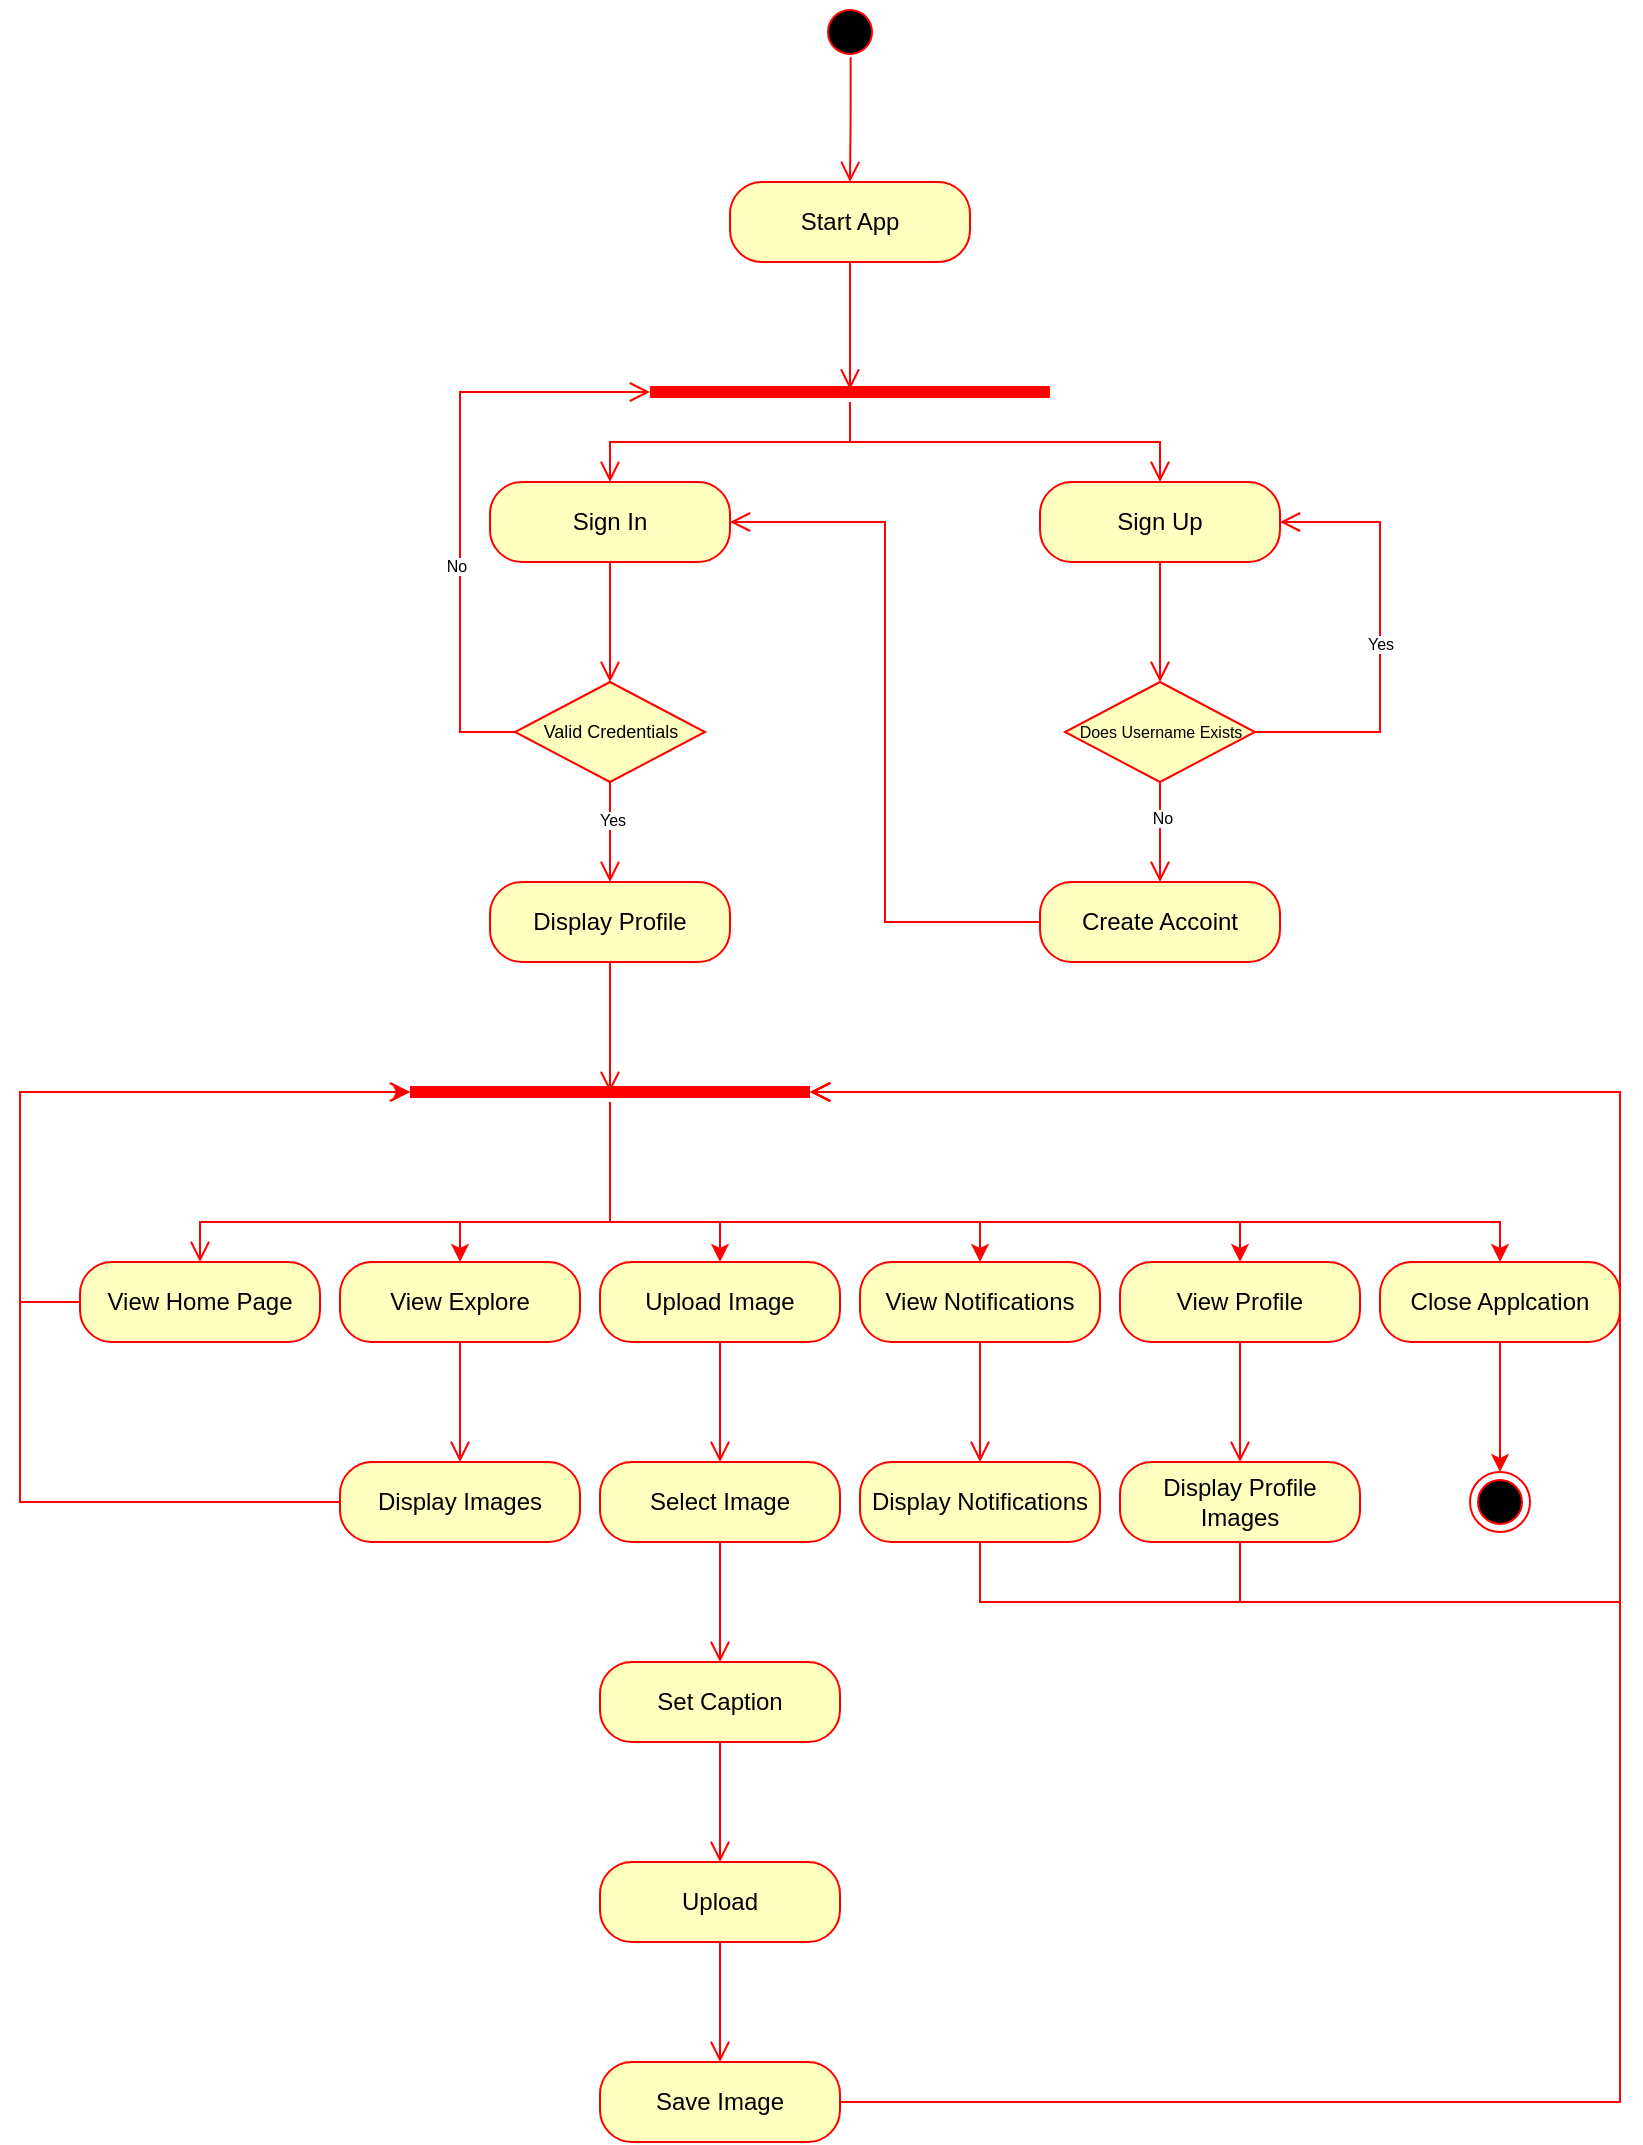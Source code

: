 <mxfile version="20.7.4" type="device"><diagram id="26p1edbJDsr_8wSn4ulj" name="Page-1"><mxGraphModel dx="1669" dy="478" grid="1" gridSize="10" guides="1" tooltips="1" connect="1" arrows="1" fold="1" page="1" pageScale="1" pageWidth="850" pageHeight="1100" math="0" shadow="0"><root><mxCell id="0"/><mxCell id="1" parent="0"/><mxCell id="WXfoO1wAF5L_2nt2L5qV-1" value="" style="ellipse;html=1;shape=startState;fillColor=#000000;strokeColor=#ff0000;" vertex="1" parent="1"><mxGeometry x="120" y="200" width="30" height="30" as="geometry"/></mxCell><mxCell id="WXfoO1wAF5L_2nt2L5qV-2" value="" style="edgeStyle=orthogonalEdgeStyle;html=1;verticalAlign=bottom;endArrow=open;endSize=8;strokeColor=#ff0000;rounded=0;exitX=0.511;exitY=0.922;exitDx=0;exitDy=0;exitPerimeter=0;" edge="1" source="WXfoO1wAF5L_2nt2L5qV-1" parent="1"><mxGeometry relative="1" as="geometry"><mxPoint x="135" y="290" as="targetPoint"/></mxGeometry></mxCell><mxCell id="WXfoO1wAF5L_2nt2L5qV-3" value="Start App" style="rounded=1;whiteSpace=wrap;html=1;arcSize=40;fontColor=#000000;fillColor=#ffffc0;strokeColor=#ff0000;" vertex="1" parent="1"><mxGeometry x="75" y="290" width="120" height="40" as="geometry"/></mxCell><mxCell id="WXfoO1wAF5L_2nt2L5qV-4" value="" style="edgeStyle=orthogonalEdgeStyle;html=1;verticalAlign=bottom;endArrow=open;endSize=8;strokeColor=#ff0000;rounded=0;entryX=0.5;entryY=0.377;entryDx=0;entryDy=0;entryPerimeter=0;" edge="1" source="WXfoO1wAF5L_2nt2L5qV-3" parent="1" target="WXfoO1wAF5L_2nt2L5qV-7"><mxGeometry relative="1" as="geometry"><mxPoint x="135" y="390" as="targetPoint"/></mxGeometry></mxCell><mxCell id="WXfoO1wAF5L_2nt2L5qV-5" value="Sign Up" style="rounded=1;whiteSpace=wrap;html=1;arcSize=40;fontColor=#000000;fillColor=#ffffc0;strokeColor=#ff0000;" vertex="1" parent="1"><mxGeometry x="230" y="440" width="120" height="40" as="geometry"/></mxCell><mxCell id="WXfoO1wAF5L_2nt2L5qV-6" value="" style="edgeStyle=orthogonalEdgeStyle;html=1;verticalAlign=bottom;endArrow=open;endSize=8;strokeColor=#ff0000;rounded=0;entryX=0.5;entryY=0;entryDx=0;entryDy=0;" edge="1" source="WXfoO1wAF5L_2nt2L5qV-5" parent="1" target="WXfoO1wAF5L_2nt2L5qV-23"><mxGeometry relative="1" as="geometry"><mxPoint x="300" y="500" as="targetPoint"/></mxGeometry></mxCell><mxCell id="WXfoO1wAF5L_2nt2L5qV-7" value="" style="shape=line;html=1;strokeWidth=6;strokeColor=#ff0000;" vertex="1" parent="1"><mxGeometry x="35" y="390" width="200" height="10" as="geometry"/></mxCell><mxCell id="WXfoO1wAF5L_2nt2L5qV-8" value="" style="edgeStyle=orthogonalEdgeStyle;html=1;verticalAlign=bottom;endArrow=open;endSize=8;strokeColor=#ff0000;rounded=0;" edge="1" source="WXfoO1wAF5L_2nt2L5qV-7" parent="1" target="WXfoO1wAF5L_2nt2L5qV-5"><mxGeometry relative="1" as="geometry"><mxPoint x="190" y="430" as="targetPoint"/><Array as="points"><mxPoint x="135" y="420"/><mxPoint x="290" y="420"/></Array></mxGeometry></mxCell><mxCell id="WXfoO1wAF5L_2nt2L5qV-14" value="" style="edgeStyle=orthogonalEdgeStyle;html=1;verticalAlign=bottom;endArrow=open;endSize=8;strokeColor=#ff0000;rounded=0;entryX=0.5;entryY=0;entryDx=0;entryDy=0;" edge="1" parent="1" source="WXfoO1wAF5L_2nt2L5qV-7" target="WXfoO1wAF5L_2nt2L5qV-16"><mxGeometry relative="1" as="geometry"><mxPoint x="80" y="440" as="targetPoint"/><mxPoint x="145" y="410" as="sourcePoint"/><Array as="points"><mxPoint x="135" y="420"/><mxPoint x="15" y="420"/></Array></mxGeometry></mxCell><mxCell id="WXfoO1wAF5L_2nt2L5qV-16" value="Sign In" style="rounded=1;whiteSpace=wrap;html=1;arcSize=40;fontColor=#000000;fillColor=#ffffc0;strokeColor=#ff0000;" vertex="1" parent="1"><mxGeometry x="-45" y="440" width="120" height="40" as="geometry"/></mxCell><mxCell id="WXfoO1wAF5L_2nt2L5qV-17" value="" style="edgeStyle=orthogonalEdgeStyle;html=1;verticalAlign=bottom;endArrow=open;endSize=8;strokeColor=#ff0000;rounded=0;" edge="1" source="WXfoO1wAF5L_2nt2L5qV-16" parent="1" target="WXfoO1wAF5L_2nt2L5qV-18"><mxGeometry relative="1" as="geometry"><mxPoint x="15" y="540" as="targetPoint"/></mxGeometry></mxCell><mxCell id="WXfoO1wAF5L_2nt2L5qV-18" value="Valid Credentials" style="rhombus;whiteSpace=wrap;html=1;fillColor=#ffffc0;strokeColor=#ff0000;fontSize=9;" vertex="1" parent="1"><mxGeometry x="-32.5" y="540" width="95" height="50" as="geometry"/></mxCell><mxCell id="WXfoO1wAF5L_2nt2L5qV-19" value="" style="edgeStyle=orthogonalEdgeStyle;html=1;align=left;verticalAlign=bottom;endArrow=open;endSize=8;strokeColor=#ff0000;rounded=0;exitX=0;exitY=0.5;exitDx=0;exitDy=0;entryX=0;entryY=0.5;entryDx=0;entryDy=0;entryPerimeter=0;" edge="1" source="WXfoO1wAF5L_2nt2L5qV-18" parent="1" target="WXfoO1wAF5L_2nt2L5qV-7"><mxGeometry x="-1" relative="1" as="geometry"><mxPoint x="-30" y="570" as="targetPoint"/><Array as="points"><mxPoint x="-60" y="565"/><mxPoint x="-60" y="395"/></Array></mxGeometry></mxCell><mxCell id="WXfoO1wAF5L_2nt2L5qV-29" value="No" style="edgeLabel;html=1;align=center;verticalAlign=middle;resizable=0;points=[];fontSize=8;" vertex="1" connectable="0" parent="WXfoO1wAF5L_2nt2L5qV-19"><mxGeometry x="-0.24" y="2" relative="1" as="geometry"><mxPoint as="offset"/></mxGeometry></mxCell><mxCell id="WXfoO1wAF5L_2nt2L5qV-20" value="" style="edgeStyle=orthogonalEdgeStyle;html=1;align=left;verticalAlign=top;endArrow=open;endSize=8;strokeColor=#ff0000;rounded=0;" edge="1" source="WXfoO1wAF5L_2nt2L5qV-18" parent="1" target="WXfoO1wAF5L_2nt2L5qV-35"><mxGeometry x="-1" relative="1" as="geometry"><mxPoint x="15" y="640" as="targetPoint"/></mxGeometry></mxCell><mxCell id="WXfoO1wAF5L_2nt2L5qV-31" value="Yes" style="edgeLabel;html=1;align=center;verticalAlign=middle;resizable=0;points=[];fontSize=8;" vertex="1" connectable="0" parent="WXfoO1wAF5L_2nt2L5qV-20"><mxGeometry x="-0.253" y="1" relative="1" as="geometry"><mxPoint as="offset"/></mxGeometry></mxCell><mxCell id="WXfoO1wAF5L_2nt2L5qV-23" value="Does Username Exists" style="rhombus;whiteSpace=wrap;html=1;fillColor=#ffffc0;strokeColor=#ff0000;fontSize=8;" vertex="1" parent="1"><mxGeometry x="242.5" y="540" width="95" height="50" as="geometry"/></mxCell><mxCell id="WXfoO1wAF5L_2nt2L5qV-24" value="" style="edgeStyle=orthogonalEdgeStyle;html=1;align=left;verticalAlign=bottom;endArrow=open;endSize=8;strokeColor=#ff0000;rounded=0;entryX=1;entryY=0.5;entryDx=0;entryDy=0;exitX=1;exitY=0.5;exitDx=0;exitDy=0;" edge="1" source="WXfoO1wAF5L_2nt2L5qV-23" parent="1" target="WXfoO1wAF5L_2nt2L5qV-5"><mxGeometry x="-1" relative="1" as="geometry"><mxPoint x="450" y="560" as="targetPoint"/><Array as="points"><mxPoint x="400" y="565"/><mxPoint x="400" y="460"/></Array></mxGeometry></mxCell><mxCell id="WXfoO1wAF5L_2nt2L5qV-28" value="Yes" style="edgeLabel;html=1;align=center;verticalAlign=middle;resizable=0;points=[];fontSize=8;" vertex="1" connectable="0" parent="WXfoO1wAF5L_2nt2L5qV-24"><mxGeometry x="-0.021" relative="1" as="geometry"><mxPoint as="offset"/></mxGeometry></mxCell><mxCell id="WXfoO1wAF5L_2nt2L5qV-25" value="" style="edgeStyle=orthogonalEdgeStyle;html=1;align=left;verticalAlign=top;endArrow=open;endSize=8;strokeColor=#ff0000;rounded=0;" edge="1" source="WXfoO1wAF5L_2nt2L5qV-23" parent="1" target="WXfoO1wAF5L_2nt2L5qV-32"><mxGeometry x="-1" relative="1" as="geometry"><mxPoint x="290" y="640" as="targetPoint"/><Array as="points"/></mxGeometry></mxCell><mxCell id="WXfoO1wAF5L_2nt2L5qV-30" value="No" style="edgeLabel;html=1;align=center;verticalAlign=middle;resizable=0;points=[];fontSize=8;" vertex="1" connectable="0" parent="WXfoO1wAF5L_2nt2L5qV-25"><mxGeometry x="-0.31" y="1" relative="1" as="geometry"><mxPoint as="offset"/></mxGeometry></mxCell><mxCell id="WXfoO1wAF5L_2nt2L5qV-32" value="Create Accoint" style="rounded=1;whiteSpace=wrap;html=1;arcSize=40;fontColor=#000000;fillColor=#ffffc0;strokeColor=#ff0000;fontSize=12;" vertex="1" parent="1"><mxGeometry x="230" y="640" width="120" height="40" as="geometry"/></mxCell><mxCell id="WXfoO1wAF5L_2nt2L5qV-33" value="" style="edgeStyle=orthogonalEdgeStyle;html=1;verticalAlign=bottom;endArrow=open;endSize=8;strokeColor=#ff0000;rounded=0;fontSize=8;entryX=1;entryY=0.5;entryDx=0;entryDy=0;" edge="1" source="WXfoO1wAF5L_2nt2L5qV-32" parent="1" target="WXfoO1wAF5L_2nt2L5qV-16"><mxGeometry relative="1" as="geometry"><mxPoint x="290" y="740" as="targetPoint"/></mxGeometry></mxCell><mxCell id="WXfoO1wAF5L_2nt2L5qV-35" value="Display Profile" style="rounded=1;whiteSpace=wrap;html=1;arcSize=40;fontColor=#000000;fillColor=#ffffc0;strokeColor=#ff0000;fontSize=12;" vertex="1" parent="1"><mxGeometry x="-45" y="640" width="120" height="40" as="geometry"/></mxCell><mxCell id="WXfoO1wAF5L_2nt2L5qV-36" value="" style="edgeStyle=orthogonalEdgeStyle;html=1;verticalAlign=bottom;endArrow=open;endSize=8;strokeColor=#ff0000;rounded=0;fontSize=12;entryX=0.5;entryY=0.501;entryDx=0;entryDy=0;entryPerimeter=0;" edge="1" source="WXfoO1wAF5L_2nt2L5qV-35" parent="1" target="WXfoO1wAF5L_2nt2L5qV-37"><mxGeometry relative="1" as="geometry"><mxPoint x="15" y="740" as="targetPoint"/></mxGeometry></mxCell><mxCell id="WXfoO1wAF5L_2nt2L5qV-50" style="edgeStyle=orthogonalEdgeStyle;rounded=0;orthogonalLoop=1;jettySize=auto;html=1;entryX=0.5;entryY=0;entryDx=0;entryDy=0;strokeColor=#FF0000;fontSize=12;" edge="1" parent="1" source="WXfoO1wAF5L_2nt2L5qV-37" target="WXfoO1wAF5L_2nt2L5qV-42"><mxGeometry relative="1" as="geometry"><Array as="points"><mxPoint x="15" y="810"/><mxPoint x="-60" y="810"/></Array></mxGeometry></mxCell><mxCell id="WXfoO1wAF5L_2nt2L5qV-51" style="edgeStyle=orthogonalEdgeStyle;rounded=0;orthogonalLoop=1;jettySize=auto;html=1;entryX=0.5;entryY=0;entryDx=0;entryDy=0;strokeColor=#FF0000;fontSize=12;" edge="1" parent="1" source="WXfoO1wAF5L_2nt2L5qV-37" target="WXfoO1wAF5L_2nt2L5qV-44"><mxGeometry relative="1" as="geometry"><Array as="points"><mxPoint x="15" y="810"/><mxPoint x="70" y="810"/></Array></mxGeometry></mxCell><mxCell id="WXfoO1wAF5L_2nt2L5qV-52" style="edgeStyle=orthogonalEdgeStyle;rounded=0;orthogonalLoop=1;jettySize=auto;html=1;entryX=0.5;entryY=0;entryDx=0;entryDy=0;strokeColor=#FF0000;fontSize=12;" edge="1" parent="1" source="WXfoO1wAF5L_2nt2L5qV-37" target="WXfoO1wAF5L_2nt2L5qV-46"><mxGeometry relative="1" as="geometry"><Array as="points"><mxPoint x="15" y="810"/><mxPoint x="200" y="810"/></Array></mxGeometry></mxCell><mxCell id="WXfoO1wAF5L_2nt2L5qV-53" style="edgeStyle=orthogonalEdgeStyle;rounded=0;orthogonalLoop=1;jettySize=auto;html=1;entryX=0.5;entryY=0;entryDx=0;entryDy=0;strokeColor=#FF0000;fontSize=12;" edge="1" parent="1" source="WXfoO1wAF5L_2nt2L5qV-37" target="WXfoO1wAF5L_2nt2L5qV-48"><mxGeometry relative="1" as="geometry"><Array as="points"><mxPoint x="15" y="810"/><mxPoint x="330" y="810"/></Array></mxGeometry></mxCell><mxCell id="WXfoO1wAF5L_2nt2L5qV-72" style="edgeStyle=orthogonalEdgeStyle;rounded=0;orthogonalLoop=1;jettySize=auto;html=1;strokeColor=#FF0000;fontSize=12;" edge="1" parent="1" source="WXfoO1wAF5L_2nt2L5qV-37" target="WXfoO1wAF5L_2nt2L5qV-69"><mxGeometry relative="1" as="geometry"><Array as="points"><mxPoint x="15" y="810"/><mxPoint x="460" y="810"/></Array></mxGeometry></mxCell><mxCell id="WXfoO1wAF5L_2nt2L5qV-37" value="" style="shape=line;html=1;strokeWidth=6;strokeColor=#ff0000;fontSize=12;" vertex="1" parent="1"><mxGeometry x="-85" y="740" width="200" height="10" as="geometry"/></mxCell><mxCell id="WXfoO1wAF5L_2nt2L5qV-38" value="" style="edgeStyle=orthogonalEdgeStyle;html=1;verticalAlign=bottom;endArrow=open;endSize=8;strokeColor=#ff0000;rounded=0;fontSize=12;" edge="1" source="WXfoO1wAF5L_2nt2L5qV-37" parent="1" target="WXfoO1wAF5L_2nt2L5qV-39"><mxGeometry relative="1" as="geometry"><mxPoint x="15" y="820" as="targetPoint"/><Array as="points"><mxPoint x="15" y="810"/><mxPoint x="-190" y="810"/></Array></mxGeometry></mxCell><mxCell id="WXfoO1wAF5L_2nt2L5qV-39" value="View Home Page" style="rounded=1;whiteSpace=wrap;html=1;arcSize=40;fontColor=#000000;fillColor=#ffffc0;strokeColor=#ff0000;fontSize=12;" vertex="1" parent="1"><mxGeometry x="-250" y="830" width="120" height="40" as="geometry"/></mxCell><mxCell id="WXfoO1wAF5L_2nt2L5qV-40" value="" style="edgeStyle=orthogonalEdgeStyle;html=1;verticalAlign=bottom;endArrow=open;endSize=8;strokeColor=#ff0000;rounded=0;fontSize=12;entryX=0;entryY=0.5;entryDx=0;entryDy=0;entryPerimeter=0;" edge="1" source="WXfoO1wAF5L_2nt2L5qV-39" parent="1" target="WXfoO1wAF5L_2nt2L5qV-37"><mxGeometry relative="1" as="geometry"><mxPoint x="-190" y="930" as="targetPoint"/><Array as="points"><mxPoint x="-280" y="850"/><mxPoint x="-280" y="745"/></Array></mxGeometry></mxCell><mxCell id="WXfoO1wAF5L_2nt2L5qV-42" value="View Explore" style="rounded=1;whiteSpace=wrap;html=1;arcSize=40;fontColor=#000000;fillColor=#ffffc0;strokeColor=#ff0000;fontSize=12;" vertex="1" parent="1"><mxGeometry x="-120" y="830" width="120" height="40" as="geometry"/></mxCell><mxCell id="WXfoO1wAF5L_2nt2L5qV-43" value="" style="edgeStyle=orthogonalEdgeStyle;html=1;verticalAlign=bottom;endArrow=open;endSize=8;strokeColor=#ff0000;rounded=0;fontSize=12;" edge="1" source="WXfoO1wAF5L_2nt2L5qV-42" parent="1" target="WXfoO1wAF5L_2nt2L5qV-66"><mxGeometry relative="1" as="geometry"><mxPoint x="-60" y="930" as="targetPoint"/></mxGeometry></mxCell><mxCell id="WXfoO1wAF5L_2nt2L5qV-44" value="Upload Image" style="rounded=1;whiteSpace=wrap;html=1;arcSize=40;fontColor=#000000;fillColor=#ffffc0;strokeColor=#ff0000;fontSize=12;" vertex="1" parent="1"><mxGeometry x="10" y="830" width="120" height="40" as="geometry"/></mxCell><mxCell id="WXfoO1wAF5L_2nt2L5qV-45" value="" style="edgeStyle=orthogonalEdgeStyle;html=1;verticalAlign=bottom;endArrow=open;endSize=8;strokeColor=#ff0000;rounded=0;fontSize=12;" edge="1" source="WXfoO1wAF5L_2nt2L5qV-44" parent="1"><mxGeometry relative="1" as="geometry"><mxPoint x="70" y="930" as="targetPoint"/></mxGeometry></mxCell><mxCell id="WXfoO1wAF5L_2nt2L5qV-46" value="View Notifications" style="rounded=1;whiteSpace=wrap;html=1;arcSize=40;fontColor=#000000;fillColor=#ffffc0;strokeColor=#ff0000;fontSize=12;" vertex="1" parent="1"><mxGeometry x="140" y="830" width="120" height="40" as="geometry"/></mxCell><mxCell id="WXfoO1wAF5L_2nt2L5qV-47" value="" style="edgeStyle=orthogonalEdgeStyle;html=1;verticalAlign=bottom;endArrow=open;endSize=8;strokeColor=#ff0000;rounded=0;fontSize=12;" edge="1" source="WXfoO1wAF5L_2nt2L5qV-46" parent="1" target="WXfoO1wAF5L_2nt2L5qV-64"><mxGeometry relative="1" as="geometry"><mxPoint x="200" y="930" as="targetPoint"/></mxGeometry></mxCell><mxCell id="WXfoO1wAF5L_2nt2L5qV-48" value="View Profile" style="rounded=1;whiteSpace=wrap;html=1;arcSize=40;fontColor=#000000;fillColor=#ffffc0;strokeColor=#ff0000;fontSize=12;" vertex="1" parent="1"><mxGeometry x="270" y="830" width="120" height="40" as="geometry"/></mxCell><mxCell id="WXfoO1wAF5L_2nt2L5qV-49" value="" style="edgeStyle=orthogonalEdgeStyle;html=1;verticalAlign=bottom;endArrow=open;endSize=8;strokeColor=#ff0000;rounded=0;fontSize=12;" edge="1" source="WXfoO1wAF5L_2nt2L5qV-48" parent="1" target="WXfoO1wAF5L_2nt2L5qV-62"><mxGeometry relative="1" as="geometry"><mxPoint x="330" y="930" as="targetPoint"/></mxGeometry></mxCell><mxCell id="WXfoO1wAF5L_2nt2L5qV-54" value="Select Image" style="rounded=1;whiteSpace=wrap;html=1;arcSize=40;fontColor=#000000;fillColor=#ffffc0;strokeColor=#ff0000;fontSize=12;" vertex="1" parent="1"><mxGeometry x="10" y="930" width="120" height="40" as="geometry"/></mxCell><mxCell id="WXfoO1wAF5L_2nt2L5qV-55" value="" style="edgeStyle=orthogonalEdgeStyle;html=1;verticalAlign=bottom;endArrow=open;endSize=8;strokeColor=#ff0000;rounded=0;fontSize=12;" edge="1" source="WXfoO1wAF5L_2nt2L5qV-54" parent="1" target="WXfoO1wAF5L_2nt2L5qV-56"><mxGeometry relative="1" as="geometry"><mxPoint x="70" y="1030" as="targetPoint"/></mxGeometry></mxCell><mxCell id="WXfoO1wAF5L_2nt2L5qV-56" value="Set Caption" style="rounded=1;whiteSpace=wrap;html=1;arcSize=40;fontColor=#000000;fillColor=#ffffc0;strokeColor=#ff0000;fontSize=12;" vertex="1" parent="1"><mxGeometry x="10" y="1030" width="120" height="40" as="geometry"/></mxCell><mxCell id="WXfoO1wAF5L_2nt2L5qV-57" value="" style="edgeStyle=orthogonalEdgeStyle;html=1;verticalAlign=bottom;endArrow=open;endSize=8;strokeColor=#ff0000;rounded=0;fontSize=12;" edge="1" source="WXfoO1wAF5L_2nt2L5qV-56" parent="1" target="WXfoO1wAF5L_2nt2L5qV-58"><mxGeometry relative="1" as="geometry"><mxPoint x="70" y="1130" as="targetPoint"/></mxGeometry></mxCell><mxCell id="WXfoO1wAF5L_2nt2L5qV-58" value="Upload" style="rounded=1;whiteSpace=wrap;html=1;arcSize=40;fontColor=#000000;fillColor=#ffffc0;strokeColor=#ff0000;fontSize=12;" vertex="1" parent="1"><mxGeometry x="10" y="1130" width="120" height="40" as="geometry"/></mxCell><mxCell id="WXfoO1wAF5L_2nt2L5qV-59" value="" style="edgeStyle=orthogonalEdgeStyle;html=1;verticalAlign=bottom;endArrow=open;endSize=8;strokeColor=#ff0000;rounded=0;fontSize=12;" edge="1" source="WXfoO1wAF5L_2nt2L5qV-58" parent="1" target="WXfoO1wAF5L_2nt2L5qV-60"><mxGeometry relative="1" as="geometry"><mxPoint x="70" y="1230" as="targetPoint"/></mxGeometry></mxCell><mxCell id="WXfoO1wAF5L_2nt2L5qV-60" value="Save Image" style="rounded=1;whiteSpace=wrap;html=1;arcSize=40;fontColor=#000000;fillColor=#ffffc0;strokeColor=#ff0000;fontSize=12;" vertex="1" parent="1"><mxGeometry x="10" y="1230" width="120" height="40" as="geometry"/></mxCell><mxCell id="WXfoO1wAF5L_2nt2L5qV-61" value="" style="edgeStyle=orthogonalEdgeStyle;html=1;verticalAlign=bottom;endArrow=open;endSize=8;strokeColor=#ff0000;rounded=0;fontSize=12;entryX=1;entryY=0.5;entryDx=0;entryDy=0;entryPerimeter=0;" edge="1" source="WXfoO1wAF5L_2nt2L5qV-60" parent="1" target="WXfoO1wAF5L_2nt2L5qV-37"><mxGeometry relative="1" as="geometry"><mxPoint x="70" y="1330" as="targetPoint"/><Array as="points"><mxPoint x="520" y="1250"/><mxPoint x="520" y="745"/></Array></mxGeometry></mxCell><mxCell id="WXfoO1wAF5L_2nt2L5qV-62" value="Display Profile Images" style="rounded=1;whiteSpace=wrap;html=1;arcSize=40;fontColor=#000000;fillColor=#ffffc0;strokeColor=#ff0000;fontSize=12;" vertex="1" parent="1"><mxGeometry x="270" y="930" width="120" height="40" as="geometry"/></mxCell><mxCell id="WXfoO1wAF5L_2nt2L5qV-63" value="" style="edgeStyle=orthogonalEdgeStyle;html=1;verticalAlign=bottom;endArrow=open;endSize=8;strokeColor=#ff0000;rounded=0;fontSize=12;entryX=1;entryY=0.5;entryDx=0;entryDy=0;entryPerimeter=0;" edge="1" source="WXfoO1wAF5L_2nt2L5qV-62" parent="1" target="WXfoO1wAF5L_2nt2L5qV-37"><mxGeometry relative="1" as="geometry"><mxPoint x="330" y="1030" as="targetPoint"/><Array as="points"><mxPoint x="330" y="1000"/><mxPoint x="520" y="1000"/><mxPoint x="520" y="745"/></Array></mxGeometry></mxCell><mxCell id="WXfoO1wAF5L_2nt2L5qV-64" value="Display Notifications" style="rounded=1;whiteSpace=wrap;html=1;arcSize=40;fontColor=#000000;fillColor=#ffffc0;strokeColor=#ff0000;fontSize=12;" vertex="1" parent="1"><mxGeometry x="140" y="930" width="120" height="40" as="geometry"/></mxCell><mxCell id="WXfoO1wAF5L_2nt2L5qV-65" value="" style="edgeStyle=orthogonalEdgeStyle;html=1;verticalAlign=bottom;endArrow=open;endSize=8;strokeColor=#ff0000;rounded=0;fontSize=12;entryX=1;entryY=0.5;entryDx=0;entryDy=0;entryPerimeter=0;" edge="1" source="WXfoO1wAF5L_2nt2L5qV-64" parent="1" target="WXfoO1wAF5L_2nt2L5qV-37"><mxGeometry relative="1" as="geometry"><mxPoint x="200" y="1030" as="targetPoint"/><Array as="points"><mxPoint x="200" y="1000"/><mxPoint x="520" y="1000"/><mxPoint x="520" y="745"/></Array></mxGeometry></mxCell><mxCell id="WXfoO1wAF5L_2nt2L5qV-67" style="edgeStyle=orthogonalEdgeStyle;rounded=0;orthogonalLoop=1;jettySize=auto;html=1;entryX=0;entryY=0.5;entryDx=0;entryDy=0;entryPerimeter=0;strokeColor=#FF0000;fontSize=12;" edge="1" parent="1" source="WXfoO1wAF5L_2nt2L5qV-66" target="WXfoO1wAF5L_2nt2L5qV-37"><mxGeometry relative="1" as="geometry"><Array as="points"><mxPoint x="-280" y="950"/><mxPoint x="-280" y="745"/></Array></mxGeometry></mxCell><mxCell id="WXfoO1wAF5L_2nt2L5qV-66" value="Display Images" style="rounded=1;whiteSpace=wrap;html=1;arcSize=40;fontColor=#000000;fillColor=#ffffc0;strokeColor=#ff0000;fontSize=12;" vertex="1" parent="1"><mxGeometry x="-120" y="930" width="120" height="40" as="geometry"/></mxCell><mxCell id="WXfoO1wAF5L_2nt2L5qV-71" style="edgeStyle=orthogonalEdgeStyle;rounded=0;orthogonalLoop=1;jettySize=auto;html=1;strokeColor=#FF0000;fontSize=12;" edge="1" parent="1" source="WXfoO1wAF5L_2nt2L5qV-69" target="WXfoO1wAF5L_2nt2L5qV-70"><mxGeometry relative="1" as="geometry"/></mxCell><mxCell id="WXfoO1wAF5L_2nt2L5qV-69" value="Close Applcation" style="rounded=1;whiteSpace=wrap;html=1;arcSize=40;fontColor=#000000;fillColor=#ffffc0;strokeColor=#ff0000;fontSize=12;" vertex="1" parent="1"><mxGeometry x="400" y="830" width="120" height="40" as="geometry"/></mxCell><mxCell id="WXfoO1wAF5L_2nt2L5qV-70" value="" style="ellipse;html=1;shape=endState;fillColor=#000000;strokeColor=#ff0000;fontSize=12;" vertex="1" parent="1"><mxGeometry x="445" y="935" width="30" height="30" as="geometry"/></mxCell></root></mxGraphModel></diagram></mxfile>